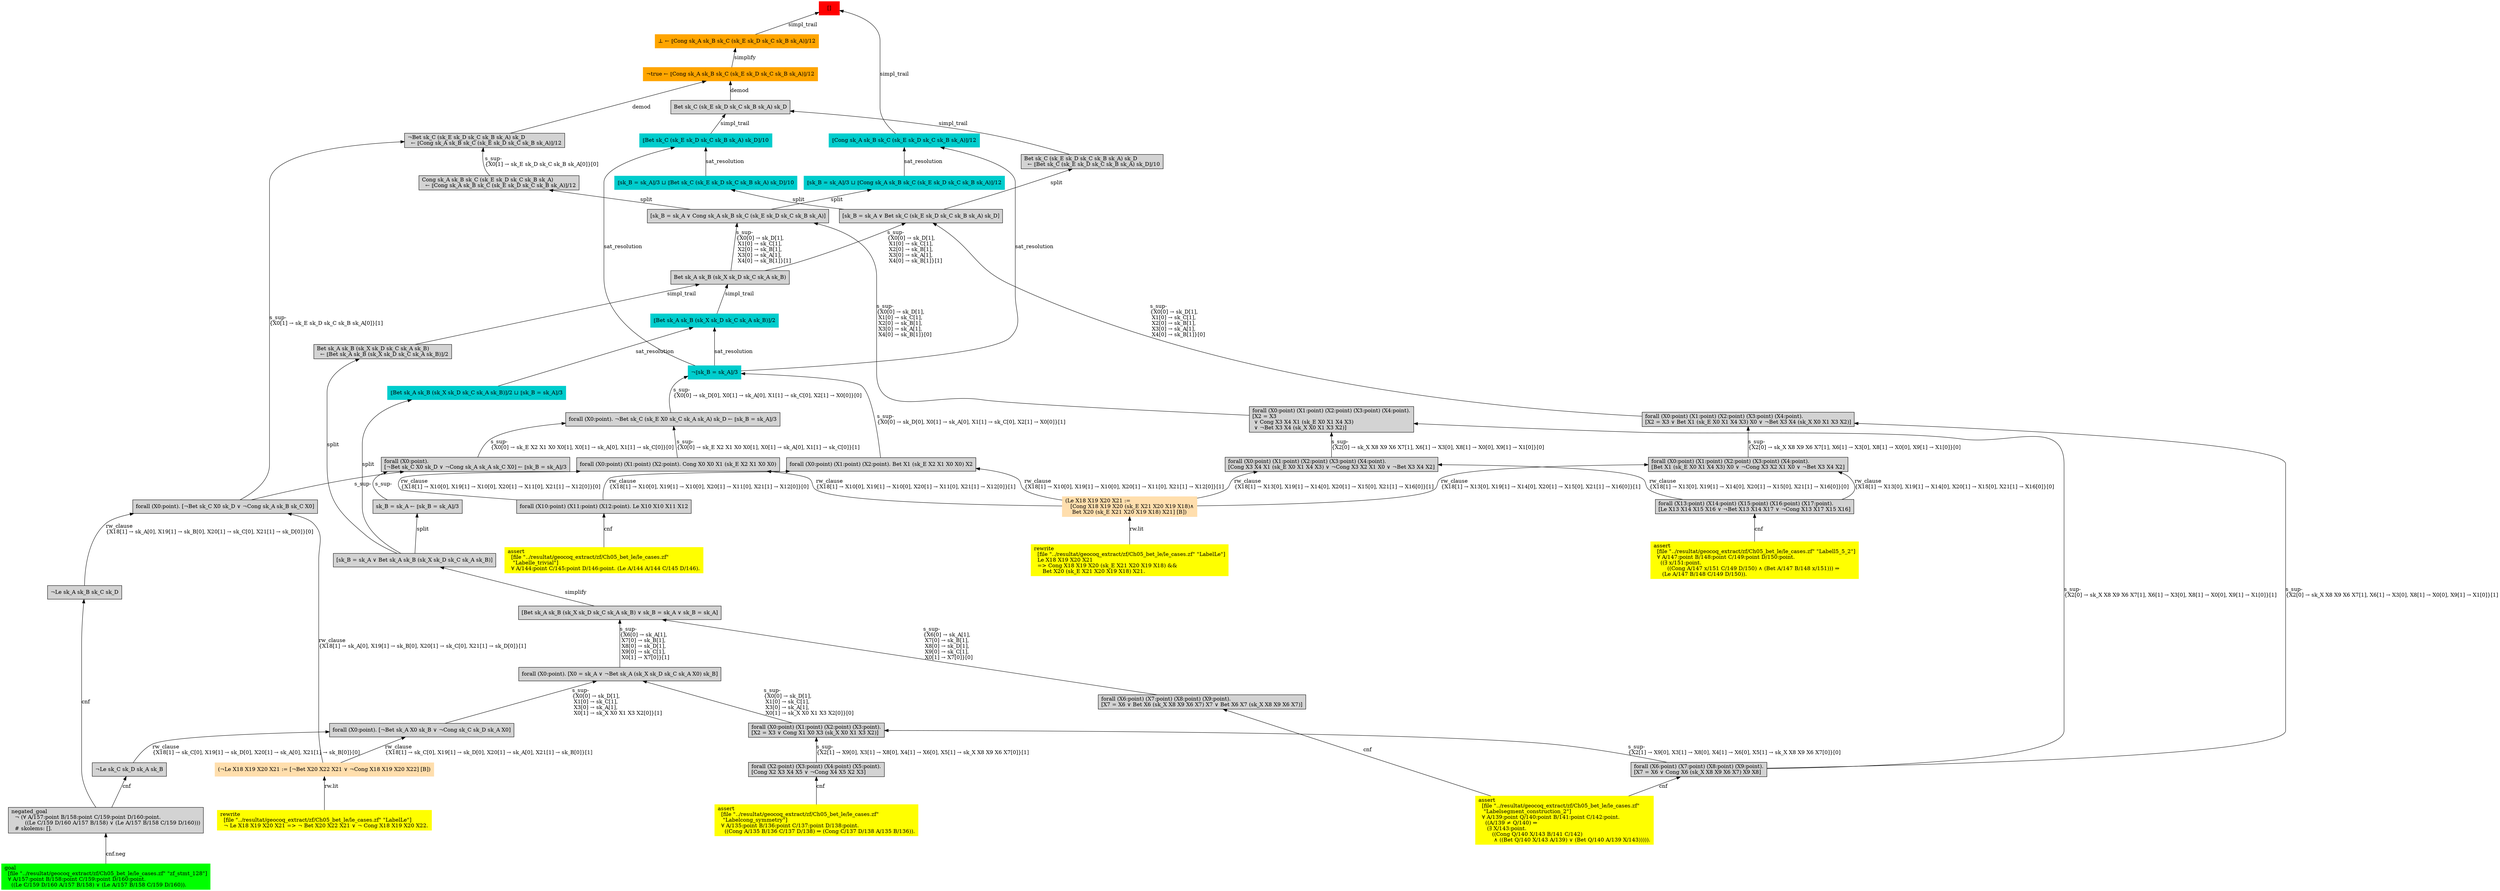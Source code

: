 digraph "unsat_graph" {
  vertex_0 [color=red, label="[]", shape=box, style=filled];
  vertex_0 -> vertex_1 [label="simpl_trail", dir="back"];
  vertex_1 [color=cyan3, shape=box, label="⟦Cong sk_A sk_B sk_C (sk_E sk_D sk_C sk_B sk_A)⟧/12\l", style=filled];
  vertex_1 -> vertex_2 [label="sat_resolution", dir="back"];
  vertex_2 [color=cyan3, shape=box, label="¬⟦sk_B = sk_A⟧/3\l", style=filled];
  vertex_2 -> vertex_3 [label="s_sup-\l\{X0[0] → sk_D[0], X0[1] → sk_A[0], X1[1] → sk_C[0], X2[1] → X0[0]\}[0]\l", dir="back"];
  vertex_3 [shape=box, label="forall (X0:point). ¬Bet sk_C (sk_E X0 sk_C sk_A sk_A) sk_D ← ⟦sk_B = sk_A⟧/3\l", style=filled];
  vertex_3 -> vertex_4 [label="s_sup-\l\{X0[0] → sk_E X2 X1 X0 X0[1], X0[1] → sk_A[0], X1[1] → sk_C[0]\}[0]\l", dir="back"];
  vertex_4 [shape=box, label="forall (X0:point).\l[¬Bet sk_C X0 sk_D ∨ ¬Cong sk_A sk_A sk_C X0] ← ⟦sk_B = sk_A⟧/3\l", style=filled];
  vertex_4 -> vertex_5 [label="s_sup-\l", dir="back"];
  vertex_5 [shape=box, label="forall (X0:point). [¬Bet sk_C X0 sk_D ∨ ¬Cong sk_A sk_B sk_C X0]\l", style=filled];
  vertex_5 -> vertex_6 [label="rw_clause\l\{X18[1] → sk_A[0], X19[1] → sk_B[0], X20[1] → sk_C[0], X21[1] → sk_D[0]\}[1]\l", dir="back"];
  vertex_6 [color=navajowhite, shape=box, label="(¬Le X18 X19 X20 X21 := [¬Bet X20 X22 X21 ∨ ¬Cong X18 X19 X20 X22] [B])\l", style=filled];
  vertex_6 -> vertex_7 [label="rw.lit", dir="back"];
  vertex_7 [color=yellow, shape=box, label="rewrite\l  [file \"../resultat/geocoq_extract/zf/Ch05_bet_le/le_cases.zf\" \"LabelLe\"]\l  ¬ Le X18 X19 X20 X21 =\> ¬ Bet X20 X22 X21 ∨ ¬ Cong X18 X19 X20 X22.\l", style=filled];
  vertex_5 -> vertex_8 [label="rw_clause\l\{X18[1] → sk_A[0], X19[1] → sk_B[0], X20[1] → sk_C[0], X21[1] → sk_D[0]\}[0]\l", dir="back"];
  vertex_8 [shape=box, label="¬Le sk_A sk_B sk_C sk_D\l", style=filled];
  vertex_8 -> vertex_9 [label="cnf", dir="back"];
  vertex_9 [shape=box, label="negated_goal\l  ¬ (∀ A/157:point B/158:point C/159:point D/160:point.\l        ((Le C/159 D/160 A/157 B/158) ∨ (Le A/157 B/158 C/159 D/160)))\l  # skolems: [].\l", style=filled];
  vertex_9 -> vertex_10 [label="cnf.neg", dir="back"];
  vertex_10 [color=green, shape=box, label="goal\l  [file \"../resultat/geocoq_extract/zf/Ch05_bet_le/le_cases.zf\" \"zf_stmt_128\"]\l  ∀ A/157:point B/158:point C/159:point D/160:point.\l    ((Le C/159 D/160 A/157 B/158) ∨ (Le A/157 B/158 C/159 D/160)).\l", style=filled];
  vertex_4 -> vertex_11 [label="s_sup-\l", dir="back"];
  vertex_11 [shape=box, label="sk_B = sk_A ← ⟦sk_B = sk_A⟧/3\l", style=filled];
  vertex_11 -> vertex_12 [label="split", dir="back"];
  vertex_12 [shape=box, label="[sk_B = sk_A ∨ Bet sk_A sk_B (sk_X sk_D sk_C sk_A sk_B)]\l", style=filled];
  vertex_12 -> vertex_13 [label="simplify", dir="back"];
  vertex_13 [shape=box, label="[Bet sk_A sk_B (sk_X sk_D sk_C sk_A sk_B) ∨ sk_B = sk_A ∨ sk_B = sk_A]\l", style=filled];
  vertex_13 -> vertex_14 [label="s_sup-\l\{X6[0] → sk_A[1], \l X7[0] → sk_B[1], \l X8[0] → sk_D[1], \l X9[0] → sk_C[1], \l X0[1] → X7[0]\}[1]\l", dir="back"];
  vertex_14 [shape=box, label="forall (X0:point). [X0 = sk_A ∨ ¬Bet sk_A (sk_X sk_D sk_C sk_A X0) sk_B]\l", style=filled];
  vertex_14 -> vertex_15 [label="s_sup-\l\{X0[0] → sk_D[1], \l X1[0] → sk_C[1], \l X3[0] → sk_A[1], \l X0[1] → sk_X X0 X1 X3 X2[0]\}[1]\l", dir="back"];
  vertex_15 [shape=box, label="forall (X0:point). [¬Bet sk_A X0 sk_B ∨ ¬Cong sk_C sk_D sk_A X0]\l", style=filled];
  vertex_15 -> vertex_6 [label="rw_clause\l\{X18[1] → sk_C[0], X19[1] → sk_D[0], X20[1] → sk_A[0], X21[1] → sk_B[0]\}[1]\l", dir="back"];
  vertex_15 -> vertex_16 [label="rw_clause\l\{X18[1] → sk_C[0], X19[1] → sk_D[0], X20[1] → sk_A[0], X21[1] → sk_B[0]\}[0]\l", dir="back"];
  vertex_16 [shape=box, label="¬Le sk_C sk_D sk_A sk_B\l", style=filled];
  vertex_16 -> vertex_9 [label="cnf", dir="back"];
  vertex_14 -> vertex_17 [label="s_sup-\l\{X0[0] → sk_D[1], \l X1[0] → sk_C[1], \l X3[0] → sk_A[1], \l X0[1] → sk_X X0 X1 X3 X2[0]\}[0]\l", dir="back"];
  vertex_17 [shape=box, label="forall (X0:point) (X1:point) (X2:point) (X3:point).\l[X2 = X3 ∨ Cong X1 X0 X3 (sk_X X0 X1 X3 X2)]\l", style=filled];
  vertex_17 -> vertex_18 [label="s_sup-\l\{X2[1] → X9[0], X3[1] → X8[0], X4[1] → X6[0], X5[1] → sk_X X8 X9 X6 X7[0]\}[1]\l", dir="back"];
  vertex_18 [shape=box, label="forall (X2:point) (X3:point) (X4:point) (X5:point).\l[Cong X2 X3 X4 X5 ∨ ¬Cong X4 X5 X2 X3]\l", style=filled];
  vertex_18 -> vertex_19 [label="cnf", dir="back"];
  vertex_19 [color=yellow, shape=box, label="assert\l  [file \"../resultat/geocoq_extract/zf/Ch05_bet_le/le_cases.zf\" \l   \"Labelcong_symmetry\"]\l  ∀ A/135:point B/136:point C/137:point D/138:point.\l    ((Cong A/135 B/136 C/137 D/138) ⇒ (Cong C/137 D/138 A/135 B/136)).\l", style=filled];
  vertex_17 -> vertex_20 [label="s_sup-\l\{X2[1] → X9[0], X3[1] → X8[0], X4[1] → X6[0], X5[1] → sk_X X8 X9 X6 X7[0]\}[0]\l", dir="back"];
  vertex_20 [shape=box, label="forall (X6:point) (X7:point) (X8:point) (X9:point).\l[X7 = X6 ∨ Cong X6 (sk_X X8 X9 X6 X7) X9 X8]\l", style=filled];
  vertex_20 -> vertex_21 [label="cnf", dir="back"];
  vertex_21 [color=yellow, shape=box, label="assert\l  [file \"../resultat/geocoq_extract/zf/Ch05_bet_le/le_cases.zf\" \l   \"Labelsegment_construction_2\"]\l  ∀ A/139:point Q/140:point B/141:point C/142:point.\l    ((A/139 ≠ Q/140) ⇒\l     (∃ X/143:point.\l        ((Cong Q/140 X/143 B/141 C/142)\l         ∧ ((Bet Q/140 X/143 A/139) ∨ (Bet Q/140 A/139 X/143))))).\l", style=filled];
  vertex_13 -> vertex_22 [label="s_sup-\l\{X6[0] → sk_A[1], \l X7[0] → sk_B[1], \l X8[0] → sk_D[1], \l X9[0] → sk_C[1], \l X0[1] → X7[0]\}[0]\l", dir="back"];
  vertex_22 [shape=box, label="forall (X6:point) (X7:point) (X8:point) (X9:point).\l[X7 = X6 ∨ Bet X6 (sk_X X8 X9 X6 X7) X7 ∨ Bet X6 X7 (sk_X X8 X9 X6 X7)]\l", style=filled];
  vertex_22 -> vertex_21 [label="cnf", dir="back"];
  vertex_3 -> vertex_23 [label="s_sup-\l\{X0[0] → sk_E X2 X1 X0 X0[1], X0[1] → sk_A[0], X1[1] → sk_C[0]\}[1]\l", dir="back"];
  vertex_23 [shape=box, label="forall (X0:point) (X1:point) (X2:point). Cong X0 X0 X1 (sk_E X2 X1 X0 X0)\l", style=filled];
  vertex_23 -> vertex_24 [label="rw_clause\l\{X18[1] → X10[0], X19[1] → X10[0], X20[1] → X11[0], X21[1] → X12[0]\}[1]\l", dir="back"];
  vertex_24 [color=navajowhite, shape=box, label="(Le X18 X19 X20 X21 :=\l   [Cong X18 X19 X20 (sk_E X21 X20 X19 X18)∧\l    Bet X20 (sk_E X21 X20 X19 X18) X21] [B])\l", style=filled];
  vertex_24 -> vertex_25 [label="rw.lit", dir="back"];
  vertex_25 [color=yellow, shape=box, label="rewrite\l  [file \"../resultat/geocoq_extract/zf/Ch05_bet_le/le_cases.zf\" \"LabelLe\"]\l  Le X18 X19 X20 X21\l  =\> Cong X18 X19 X20 (sk_E X21 X20 X19 X18) && \l     Bet X20 (sk_E X21 X20 X19 X18) X21.\l", style=filled];
  vertex_23 -> vertex_26 [label="rw_clause\l\{X18[1] → X10[0], X19[1] → X10[0], X20[1] → X11[0], X21[1] → X12[0]\}[0]\l", dir="back"];
  vertex_26 [shape=box, label="forall (X10:point) (X11:point) (X12:point). Le X10 X10 X11 X12\l", style=filled];
  vertex_26 -> vertex_27 [label="cnf", dir="back"];
  vertex_27 [color=yellow, shape=box, label="assert\l  [file \"../resultat/geocoq_extract/zf/Ch05_bet_le/le_cases.zf\" \l   \"Labelle_trivial\"]\l  ∀ A/144:point C/145:point D/146:point. (Le A/144 A/144 C/145 D/146).\l", style=filled];
  vertex_2 -> vertex_28 [label="s_sup-\l\{X0[0] → sk_D[0], X0[1] → sk_A[0], X1[1] → sk_C[0], X2[1] → X0[0]\}[1]\l", dir="back"];
  vertex_28 [shape=box, label="forall (X0:point) (X1:point) (X2:point). Bet X1 (sk_E X2 X1 X0 X0) X2\l", style=filled];
  vertex_28 -> vertex_24 [label="rw_clause\l\{X18[1] → X10[0], X19[1] → X10[0], X20[1] → X11[0], X21[1] → X12[0]\}[1]\l", dir="back"];
  vertex_28 -> vertex_26 [label="rw_clause\l\{X18[1] → X10[0], X19[1] → X10[0], X20[1] → X11[0], X21[1] → X12[0]\}[0]\l", dir="back"];
  vertex_1 -> vertex_29 [label="sat_resolution", dir="back"];
  vertex_29 [color=cyan3, shape=box, label="⟦sk_B = sk_A⟧/3 ⊔ ⟦Cong sk_A sk_B sk_C (sk_E sk_D sk_C sk_B sk_A)⟧/12\l", style=filled];
  vertex_29 -> vertex_30 [label="split", dir="back"];
  vertex_30 [shape=box, label="[sk_B = sk_A ∨ Cong sk_A sk_B sk_C (sk_E sk_D sk_C sk_B sk_A)]\l", style=filled];
  vertex_30 -> vertex_31 [label="s_sup-\l\{X0[0] → sk_D[1], \l X1[0] → sk_C[1], \l X2[0] → sk_B[1], \l X3[0] → sk_A[1], \l X4[0] → sk_B[1]\}[0]\l", dir="back"];
  vertex_31 [shape=box, label="forall (X0:point) (X1:point) (X2:point) (X3:point) (X4:point).\l[X2 = X3\l ∨ Cong X3 X4 X1 (sk_E X0 X1 X4 X3)\l ∨ ¬Bet X3 X4 (sk_X X0 X1 X3 X2)]\l", style=filled];
  vertex_31 -> vertex_32 [label="s_sup-\l\{X2[0] → sk_X X8 X9 X6 X7[1], X6[1] → X3[0], X8[1] → X0[0], X9[1] → X1[0]\}[0]\l", dir="back"];
  vertex_32 [shape=box, label="forall (X0:point) (X1:point) (X2:point) (X3:point) (X4:point).\l[Cong X3 X4 X1 (sk_E X0 X1 X4 X3) ∨ ¬Cong X3 X2 X1 X0 ∨ ¬Bet X3 X4 X2]\l", style=filled];
  vertex_32 -> vertex_24 [label="rw_clause\l\{X18[1] → X13[0], X19[1] → X14[0], X20[1] → X15[0], X21[1] → X16[0]\}[1]\l", dir="back"];
  vertex_32 -> vertex_33 [label="rw_clause\l\{X18[1] → X13[0], X19[1] → X14[0], X20[1] → X15[0], X21[1] → X16[0]\}[0]\l", dir="back"];
  vertex_33 [shape=box, label="forall (X13:point) (X14:point) (X15:point) (X16:point) (X17:point).\l[Le X13 X14 X15 X16 ∨ ¬Bet X13 X14 X17 ∨ ¬Cong X13 X17 X15 X16]\l", style=filled];
  vertex_33 -> vertex_34 [label="cnf", dir="back"];
  vertex_34 [color=yellow, shape=box, label="assert\l  [file \"../resultat/geocoq_extract/zf/Ch05_bet_le/le_cases.zf\" \"Labell5_5_2\"]\l  ∀ A/147:point B/148:point C/149:point D/150:point.\l    ((∃ x/151:point.\l        ((Cong A/147 x/151 C/149 D/150) ∧ (Bet A/147 B/148 x/151))) ⇒\l     (Le A/147 B/148 C/149 D/150)).\l", style=filled];
  vertex_31 -> vertex_20 [label="s_sup-\l\{X2[0] → sk_X X8 X9 X6 X7[1], X6[1] → X3[0], X8[1] → X0[0], X9[1] → X1[0]\}[1]\l", dir="back"];
  vertex_30 -> vertex_35 [label="s_sup-\l\{X0[0] → sk_D[1], \l X1[0] → sk_C[1], \l X2[0] → sk_B[1], \l X3[0] → sk_A[1], \l X4[0] → sk_B[1]\}[1]\l", dir="back"];
  vertex_35 [shape=box, label="Bet sk_A sk_B (sk_X sk_D sk_C sk_A sk_B)\l", style=filled];
  vertex_35 -> vertex_36 [label="simpl_trail", dir="back"];
  vertex_36 [color=cyan3, shape=box, label="⟦Bet sk_A sk_B (sk_X sk_D sk_C sk_A sk_B)⟧/2\l", style=filled];
  vertex_36 -> vertex_2 [label="sat_resolution", dir="back"];
  vertex_36 -> vertex_37 [label="sat_resolution", dir="back"];
  vertex_37 [color=cyan3, shape=box, label="⟦Bet sk_A sk_B (sk_X sk_D sk_C sk_A sk_B)⟧/2 ⊔ ⟦sk_B = sk_A⟧/3\l", style=filled];
  vertex_37 -> vertex_12 [label="split", dir="back"];
  vertex_35 -> vertex_38 [label="simpl_trail", dir="back"];
  vertex_38 [shape=box, label="Bet sk_A sk_B (sk_X sk_D sk_C sk_A sk_B)\l  ← ⟦Bet sk_A sk_B (sk_X sk_D sk_C sk_A sk_B)⟧/2\l", style=filled];
  vertex_38 -> vertex_12 [label="split", dir="back"];
  vertex_0 -> vertex_39 [label="simpl_trail", dir="back"];
  vertex_39 [color=orange, shape=box, label="⊥ ← ⟦Cong sk_A sk_B sk_C (sk_E sk_D sk_C sk_B sk_A)⟧/12\l", style=filled];
  vertex_39 -> vertex_40 [label="simplify", dir="back"];
  vertex_40 [color=orange, shape=box, label="¬true ← ⟦Cong sk_A sk_B sk_C (sk_E sk_D sk_C sk_B sk_A)⟧/12\l", style=filled];
  vertex_40 -> vertex_41 [label="demod", dir="back"];
  vertex_41 [shape=box, label="Bet sk_C (sk_E sk_D sk_C sk_B sk_A) sk_D\l", style=filled];
  vertex_41 -> vertex_42 [label="simpl_trail", dir="back"];
  vertex_42 [color=cyan3, shape=box, label="⟦Bet sk_C (sk_E sk_D sk_C sk_B sk_A) sk_D⟧/10\l", style=filled];
  vertex_42 -> vertex_2 [label="sat_resolution", dir="back"];
  vertex_42 -> vertex_43 [label="sat_resolution", dir="back"];
  vertex_43 [color=cyan3, shape=box, label="⟦sk_B = sk_A⟧/3 ⊔ ⟦Bet sk_C (sk_E sk_D sk_C sk_B sk_A) sk_D⟧/10\l", style=filled];
  vertex_43 -> vertex_44 [label="split", dir="back"];
  vertex_44 [shape=box, label="[sk_B = sk_A ∨ Bet sk_C (sk_E sk_D sk_C sk_B sk_A) sk_D]\l", style=filled];
  vertex_44 -> vertex_45 [label="s_sup-\l\{X0[0] → sk_D[1], \l X1[0] → sk_C[1], \l X2[0] → sk_B[1], \l X3[0] → sk_A[1], \l X4[0] → sk_B[1]\}[0]\l", dir="back"];
  vertex_45 [shape=box, label="forall (X0:point) (X1:point) (X2:point) (X3:point) (X4:point).\l[X2 = X3 ∨ Bet X1 (sk_E X0 X1 X4 X3) X0 ∨ ¬Bet X3 X4 (sk_X X0 X1 X3 X2)]\l", style=filled];
  vertex_45 -> vertex_46 [label="s_sup-\l\{X2[0] → sk_X X8 X9 X6 X7[1], X6[1] → X3[0], X8[1] → X0[0], X9[1] → X1[0]\}[0]\l", dir="back"];
  vertex_46 [shape=box, label="forall (X0:point) (X1:point) (X2:point) (X3:point) (X4:point).\l[Bet X1 (sk_E X0 X1 X4 X3) X0 ∨ ¬Cong X3 X2 X1 X0 ∨ ¬Bet X3 X4 X2]\l", style=filled];
  vertex_46 -> vertex_24 [label="rw_clause\l\{X18[1] → X13[0], X19[1] → X14[0], X20[1] → X15[0], X21[1] → X16[0]\}[1]\l", dir="back"];
  vertex_46 -> vertex_33 [label="rw_clause\l\{X18[1] → X13[0], X19[1] → X14[0], X20[1] → X15[0], X21[1] → X16[0]\}[0]\l", dir="back"];
  vertex_45 -> vertex_20 [label="s_sup-\l\{X2[0] → sk_X X8 X9 X6 X7[1], X6[1] → X3[0], X8[1] → X0[0], X9[1] → X1[0]\}[1]\l", dir="back"];
  vertex_44 -> vertex_35 [label="s_sup-\l\{X0[0] → sk_D[1], \l X1[0] → sk_C[1], \l X2[0] → sk_B[1], \l X3[0] → sk_A[1], \l X4[0] → sk_B[1]\}[1]\l", dir="back"];
  vertex_41 -> vertex_47 [label="simpl_trail", dir="back"];
  vertex_47 [shape=box, label="Bet sk_C (sk_E sk_D sk_C sk_B sk_A) sk_D\l  ← ⟦Bet sk_C (sk_E sk_D sk_C sk_B sk_A) sk_D⟧/10\l", style=filled];
  vertex_47 -> vertex_44 [label="split", dir="back"];
  vertex_40 -> vertex_48 [label="demod", dir="back"];
  vertex_48 [shape=box, label="¬Bet sk_C (sk_E sk_D sk_C sk_B sk_A) sk_D\l  ← ⟦Cong sk_A sk_B sk_C (sk_E sk_D sk_C sk_B sk_A)⟧/12\l", style=filled];
  vertex_48 -> vertex_5 [label="s_sup-\l\{X0[1] → sk_E sk_D sk_C sk_B sk_A[0]\}[1]\l", dir="back"];
  vertex_48 -> vertex_49 [label="s_sup-\l\{X0[1] → sk_E sk_D sk_C sk_B sk_A[0]\}[0]\l", dir="back"];
  vertex_49 [shape=box, label="Cong sk_A sk_B sk_C (sk_E sk_D sk_C sk_B sk_A)\l  ← ⟦Cong sk_A sk_B sk_C (sk_E sk_D sk_C sk_B sk_A)⟧/12\l", style=filled];
  vertex_49 -> vertex_30 [label="split", dir="back"];
  }


